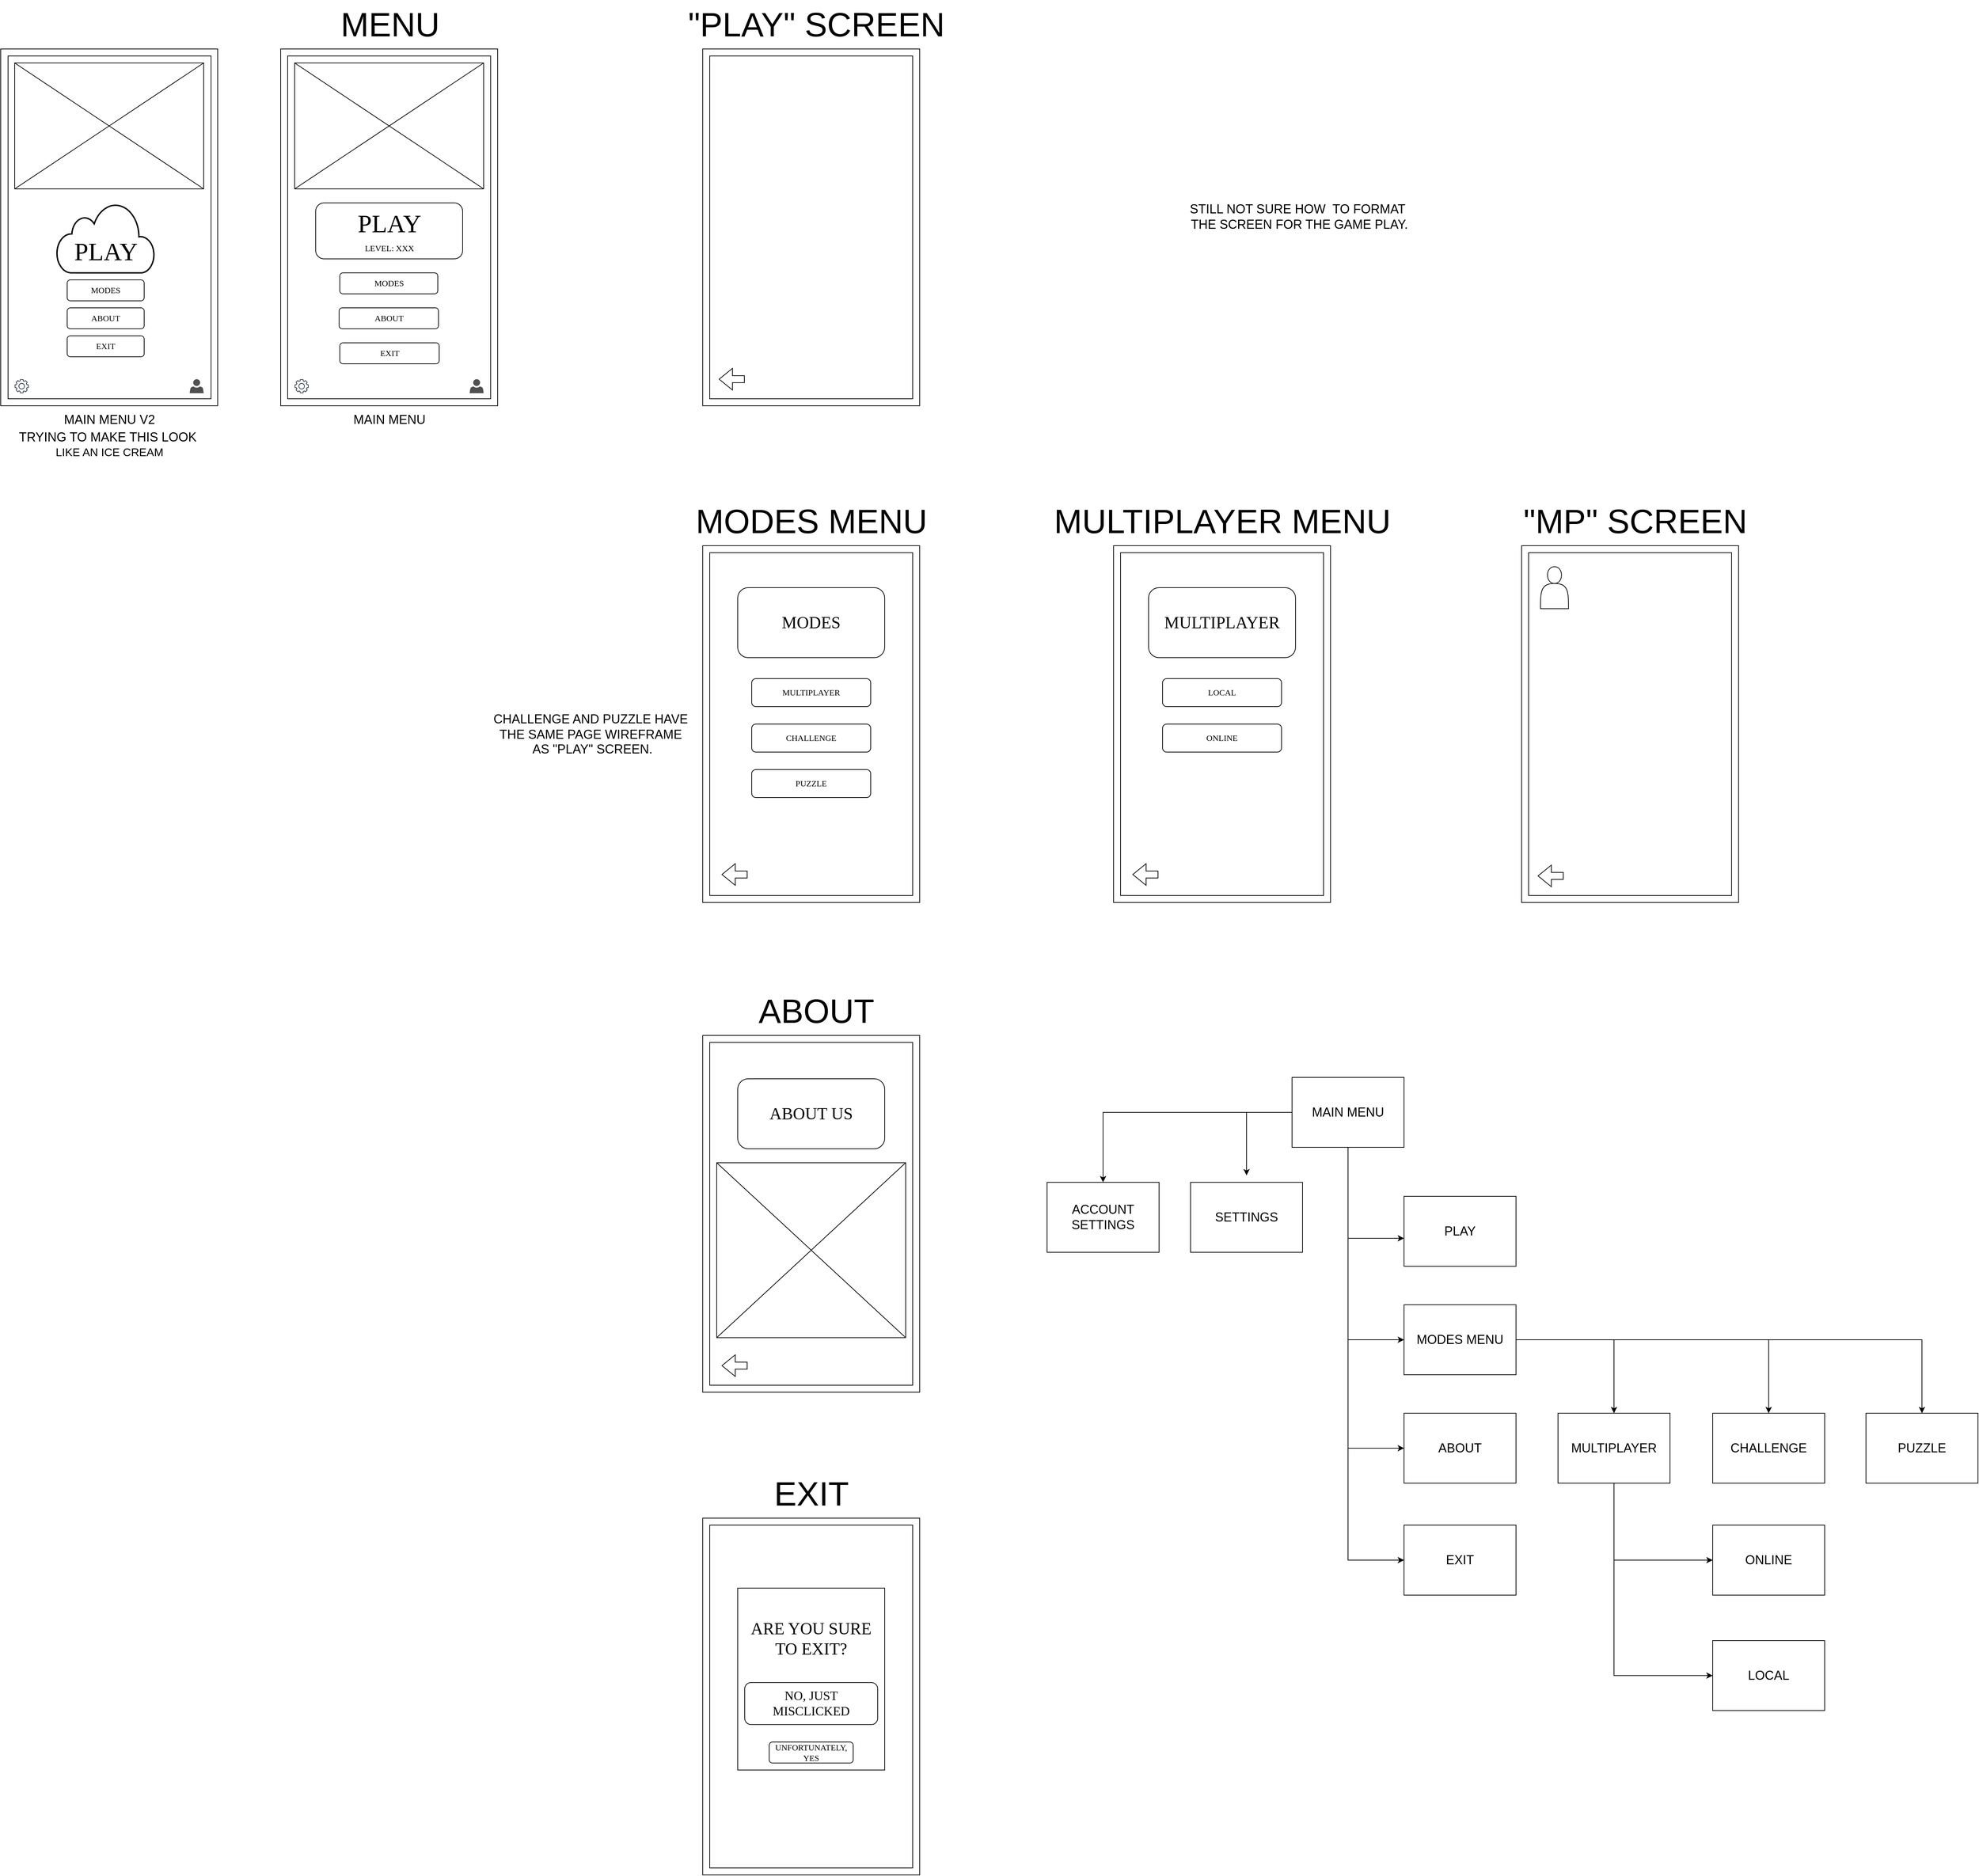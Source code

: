 <mxfile version="24.7.6">
  <diagram name="Page-1" id="f1b7ffb7-ca1e-a977-7cf5-a751b3c06c05">
    <mxGraphModel dx="6052" dy="4144" grid="1" gridSize="10" guides="1" tooltips="1" connect="1" arrows="1" fold="1" page="1" pageScale="1" pageWidth="826" pageHeight="1169" background="none" math="0" shadow="0">
      <root>
        <mxCell id="0" />
        <mxCell id="1" parent="0" />
        <mxCell id="FpdwGnJEtoLcLrsZp1eF-64" value="" style="rounded=0;whiteSpace=wrap;html=1;movable=1;resizable=1;rotatable=1;deletable=1;editable=1;locked=0;connectable=1;" parent="1" vertex="1">
          <mxGeometry x="-450" width="310" height="510" as="geometry" />
        </mxCell>
        <mxCell id="FpdwGnJEtoLcLrsZp1eF-75" value="" style="rounded=0;whiteSpace=wrap;html=1;movable=1;resizable=1;rotatable=1;deletable=1;editable=1;locked=0;connectable=1;" parent="1" vertex="1">
          <mxGeometry x="-440" y="10" width="290" height="490" as="geometry" />
        </mxCell>
        <mxCell id="FpdwGnJEtoLcLrsZp1eF-65" value="&lt;font face=&quot;Comic Sans MS&quot;&gt;MODES&lt;/font&gt;" style="rounded=1;whiteSpace=wrap;html=1;movable=1;resizable=1;rotatable=1;deletable=1;editable=1;locked=0;connectable=1;" parent="1" vertex="1">
          <mxGeometry x="-365.5" y="320" width="140" height="30" as="geometry" />
        </mxCell>
        <mxCell id="FpdwGnJEtoLcLrsZp1eF-71" value="&lt;font face=&quot;Comic Sans MS&quot;&gt;ABOUT&lt;/font&gt;" style="rounded=1;whiteSpace=wrap;html=1;movable=1;resizable=1;rotatable=1;deletable=1;editable=1;locked=0;connectable=1;" parent="1" vertex="1">
          <mxGeometry x="-366.5" y="370" width="142" height="30" as="geometry" />
        </mxCell>
        <mxCell id="FpdwGnJEtoLcLrsZp1eF-74" value="&lt;font face=&quot;Comic Sans MS&quot;&gt;EXIT&lt;/font&gt;" style="rounded=1;whiteSpace=wrap;html=1;movable=1;resizable=1;rotatable=1;deletable=1;editable=1;locked=0;connectable=1;" parent="1" vertex="1">
          <mxGeometry x="-365.5" y="420" width="142" height="30" as="geometry" />
        </mxCell>
        <mxCell id="FpdwGnJEtoLcLrsZp1eF-77" value="" style="rounded=0;whiteSpace=wrap;html=1;movable=1;resizable=1;rotatable=1;deletable=1;editable=1;locked=0;connectable=1;" parent="1" vertex="1">
          <mxGeometry x="-430" y="20" width="270" height="180" as="geometry" />
        </mxCell>
        <mxCell id="FpdwGnJEtoLcLrsZp1eF-78" value="" style="endArrow=none;html=1;rounded=0;exitX=0;exitY=1;exitDx=0;exitDy=0;movable=1;resizable=1;rotatable=1;deletable=1;editable=1;locked=0;connectable=1;" parent="1" source="FpdwGnJEtoLcLrsZp1eF-77" edge="1">
          <mxGeometry width="50" height="50" relative="1" as="geometry">
            <mxPoint x="-300" y="220" as="sourcePoint" />
            <mxPoint x="-160" y="20" as="targetPoint" />
          </mxGeometry>
        </mxCell>
        <mxCell id="FpdwGnJEtoLcLrsZp1eF-80" value="" style="endArrow=none;html=1;rounded=0;entryX=0;entryY=0;entryDx=0;entryDy=0;exitX=1;exitY=1;exitDx=0;exitDy=0;movable=1;resizable=1;rotatable=1;deletable=1;editable=1;locked=0;connectable=1;" parent="1" source="FpdwGnJEtoLcLrsZp1eF-77" target="FpdwGnJEtoLcLrsZp1eF-77" edge="1">
          <mxGeometry width="50" height="50" relative="1" as="geometry">
            <mxPoint x="-300" y="220" as="sourcePoint" />
            <mxPoint x="-250" y="170" as="targetPoint" />
          </mxGeometry>
        </mxCell>
        <mxCell id="FpdwGnJEtoLcLrsZp1eF-81" value="" style="sketch=0;outlineConnect=0;fontColor=#232F3E;gradientColor=none;fillColor=#232F3D;strokeColor=none;dashed=0;verticalLabelPosition=bottom;verticalAlign=top;align=center;html=1;fontSize=12;fontStyle=0;aspect=fixed;pointerEvents=1;shape=mxgraph.aws4.gear;movable=1;resizable=1;rotatable=1;deletable=1;editable=1;locked=0;connectable=1;" parent="1" vertex="1">
          <mxGeometry x="-430" y="472" width="20" height="20" as="geometry" />
        </mxCell>
        <mxCell id="FpdwGnJEtoLcLrsZp1eF-85" value="" style="shape=image;html=1;verticalAlign=top;verticalLabelPosition=bottom;labelBackgroundColor=#ffffff;imageAspect=0;aspect=fixed;image=https://cdn0.iconfinder.com/data/icons/phosphor-duotone-vol-3/256/speaker-low-duotone-128.png;movable=1;resizable=1;rotatable=1;deletable=1;editable=1;locked=0;connectable=1;" parent="1" vertex="1">
          <mxGeometry x="-404" y="470" width="24" height="24" as="geometry" />
        </mxCell>
        <mxCell id="FpdwGnJEtoLcLrsZp1eF-86" value="" style="sketch=0;pointerEvents=1;shadow=0;dashed=0;html=1;strokeColor=none;labelPosition=center;verticalLabelPosition=bottom;verticalAlign=top;align=center;fillColor=#505050;shape=mxgraph.mscae.intune.account_portal;movable=1;resizable=1;rotatable=1;deletable=1;editable=1;locked=0;connectable=1;" parent="1" vertex="1">
          <mxGeometry x="-180" y="472" width="20" height="20" as="geometry" />
        </mxCell>
        <mxCell id="FpdwGnJEtoLcLrsZp1eF-159" value="" style="rounded=0;whiteSpace=wrap;html=1;movable=1;resizable=1;rotatable=1;deletable=1;editable=1;locked=0;connectable=1;" parent="1" vertex="1">
          <mxGeometry x="153" width="310" height="510" as="geometry" />
        </mxCell>
        <mxCell id="FpdwGnJEtoLcLrsZp1eF-160" value="" style="rounded=0;whiteSpace=wrap;html=1;movable=1;resizable=1;rotatable=1;deletable=1;editable=1;locked=0;connectable=1;" parent="1" vertex="1">
          <mxGeometry x="163" y="10" width="290" height="490" as="geometry" />
        </mxCell>
        <mxCell id="FpdwGnJEtoLcLrsZp1eF-161" value="" style="rounded=0;whiteSpace=wrap;html=1;movable=1;resizable=1;rotatable=1;deletable=1;editable=1;locked=0;connectable=1;" parent="1" vertex="1">
          <mxGeometry x="153" y="710" width="310" height="510" as="geometry" />
        </mxCell>
        <mxCell id="FpdwGnJEtoLcLrsZp1eF-162" value="" style="rounded=0;whiteSpace=wrap;html=1;movable=1;resizable=1;rotatable=1;deletable=1;editable=1;locked=0;connectable=1;" parent="1" vertex="1">
          <mxGeometry x="163" y="720" width="290" height="490" as="geometry" />
        </mxCell>
        <mxCell id="FpdwGnJEtoLcLrsZp1eF-163" value="" style="rounded=0;whiteSpace=wrap;html=1;movable=1;resizable=1;rotatable=1;deletable=1;editable=1;locked=0;connectable=1;" parent="1" vertex="1">
          <mxGeometry x="740" y="710" width="310" height="510" as="geometry" />
        </mxCell>
        <mxCell id="FpdwGnJEtoLcLrsZp1eF-164" value="" style="rounded=0;whiteSpace=wrap;html=1;movable=1;resizable=1;rotatable=1;deletable=1;editable=1;locked=0;connectable=1;" parent="1" vertex="1">
          <mxGeometry x="750" y="720" width="290" height="490" as="geometry" />
        </mxCell>
        <mxCell id="FpdwGnJEtoLcLrsZp1eF-165" value="" style="rounded=0;whiteSpace=wrap;html=1;movable=1;resizable=1;rotatable=1;deletable=1;editable=1;locked=0;connectable=1;" parent="1" vertex="1">
          <mxGeometry x="153" y="1410" width="310" height="510" as="geometry" />
        </mxCell>
        <mxCell id="FpdwGnJEtoLcLrsZp1eF-166" value="" style="rounded=0;whiteSpace=wrap;html=1;movable=1;resizable=1;rotatable=1;deletable=1;editable=1;locked=0;connectable=1;" parent="1" vertex="1">
          <mxGeometry x="163" y="1420" width="290" height="490" as="geometry" />
        </mxCell>
        <mxCell id="FpdwGnJEtoLcLrsZp1eF-169" value="" style="rounded=0;whiteSpace=wrap;html=1;movable=1;resizable=1;rotatable=1;deletable=1;editable=1;locked=0;connectable=1;" parent="1" vertex="1">
          <mxGeometry x="153" y="2100" width="310" height="510" as="geometry" />
        </mxCell>
        <mxCell id="FpdwGnJEtoLcLrsZp1eF-170" value="" style="rounded=0;whiteSpace=wrap;html=1;movable=1;resizable=1;rotatable=1;deletable=1;editable=1;locked=0;connectable=1;" parent="1" vertex="1">
          <mxGeometry x="163" y="2110" width="290" height="490" as="geometry" />
        </mxCell>
        <mxCell id="FpdwGnJEtoLcLrsZp1eF-176" value="&lt;font style=&quot;font-size: 24px;&quot; face=&quot;Comic Sans MS&quot;&gt;MODES&lt;/font&gt;" style="rounded=1;whiteSpace=wrap;html=1;movable=1;resizable=1;rotatable=1;deletable=1;editable=1;locked=0;connectable=1;" parent="1" vertex="1">
          <mxGeometry x="203" y="770" width="210" height="100" as="geometry" />
        </mxCell>
        <mxCell id="FpdwGnJEtoLcLrsZp1eF-179" value="&lt;font face=&quot;Comic Sans MS&quot;&gt;MULTIPLAYER&lt;/font&gt;" style="rounded=1;whiteSpace=wrap;html=1;movable=1;resizable=1;rotatable=1;deletable=1;editable=1;locked=0;connectable=1;" parent="1" vertex="1">
          <mxGeometry x="223" y="900" width="170" height="40" as="geometry" />
        </mxCell>
        <mxCell id="FpdwGnJEtoLcLrsZp1eF-180" value="&lt;font face=&quot;Comic Sans MS&quot;&gt;CHALLENGE&lt;/font&gt;" style="rounded=1;whiteSpace=wrap;html=1;movable=1;resizable=1;rotatable=1;deletable=1;editable=1;locked=0;connectable=1;" parent="1" vertex="1">
          <mxGeometry x="223" y="965" width="170" height="40" as="geometry" />
        </mxCell>
        <mxCell id="FpdwGnJEtoLcLrsZp1eF-181" value="&lt;font face=&quot;Comic Sans MS&quot;&gt;PUZZLE&lt;/font&gt;" style="rounded=1;whiteSpace=wrap;html=1;movable=1;resizable=1;rotatable=1;deletable=1;editable=1;locked=0;connectable=1;" parent="1" vertex="1">
          <mxGeometry x="223" y="1030" width="170" height="40" as="geometry" />
        </mxCell>
        <mxCell id="FpdwGnJEtoLcLrsZp1eF-183" value="" style="shape=flexArrow;endArrow=classic;html=1;rounded=0;movable=1;resizable=1;rotatable=1;deletable=1;editable=1;locked=0;connectable=1;" parent="1" edge="1">
          <mxGeometry width="50" height="50" relative="1" as="geometry">
            <mxPoint x="213" y="472" as="sourcePoint" />
            <mxPoint x="176" y="472" as="targetPoint" />
          </mxGeometry>
        </mxCell>
        <mxCell id="FpdwGnJEtoLcLrsZp1eF-188" value="" style="shape=flexArrow;endArrow=classic;html=1;rounded=0;movable=1;resizable=1;rotatable=1;deletable=1;editable=1;locked=0;connectable=1;" parent="1" edge="1">
          <mxGeometry width="50" height="50" relative="1" as="geometry">
            <mxPoint x="804" y="1180" as="sourcePoint" />
            <mxPoint x="767" y="1180" as="targetPoint" />
          </mxGeometry>
        </mxCell>
        <mxCell id="FpdwGnJEtoLcLrsZp1eF-189" value="" style="shape=flexArrow;endArrow=classic;html=1;rounded=0;movable=1;resizable=1;rotatable=1;deletable=1;editable=1;locked=0;connectable=1;" parent="1" edge="1">
          <mxGeometry width="50" height="50" relative="1" as="geometry">
            <mxPoint x="217" y="1180" as="sourcePoint" />
            <mxPoint x="180" y="1180" as="targetPoint" />
          </mxGeometry>
        </mxCell>
        <mxCell id="FpdwGnJEtoLcLrsZp1eF-191" value="" style="shape=flexArrow;endArrow=classic;html=1;rounded=0;movable=1;resizable=1;rotatable=1;deletable=1;editable=1;locked=0;connectable=1;" parent="1" edge="1">
          <mxGeometry width="50" height="50" relative="1" as="geometry">
            <mxPoint x="217" y="1882" as="sourcePoint" />
            <mxPoint x="180" y="1882" as="targetPoint" />
          </mxGeometry>
        </mxCell>
        <mxCell id="FpdwGnJEtoLcLrsZp1eF-194" value="&lt;font style=&quot;font-size: 24px;&quot; face=&quot;Comic Sans MS&quot;&gt;MULTIPLAYER&lt;/font&gt;" style="rounded=1;whiteSpace=wrap;html=1;movable=1;resizable=1;rotatable=1;deletable=1;editable=1;locked=0;connectable=1;" parent="1" vertex="1">
          <mxGeometry x="790" y="770" width="210" height="100" as="geometry" />
        </mxCell>
        <mxCell id="FpdwGnJEtoLcLrsZp1eF-195" value="&lt;font face=&quot;Comic Sans MS&quot;&gt;LOCAL&lt;/font&gt;" style="rounded=1;whiteSpace=wrap;html=1;movable=1;resizable=1;rotatable=1;deletable=1;editable=1;locked=0;connectable=1;" parent="1" vertex="1">
          <mxGeometry x="810" y="900" width="170" height="40" as="geometry" />
        </mxCell>
        <mxCell id="FpdwGnJEtoLcLrsZp1eF-196" value="&lt;font face=&quot;Comic Sans MS&quot;&gt;ONLINE&lt;/font&gt;" style="rounded=1;whiteSpace=wrap;html=1;movable=1;resizable=1;rotatable=1;deletable=1;editable=1;locked=0;connectable=1;" parent="1" vertex="1">
          <mxGeometry x="810" y="965" width="170" height="40" as="geometry" />
        </mxCell>
        <mxCell id="FpdwGnJEtoLcLrsZp1eF-197" value="&lt;font style=&quot;font-size: 24px;&quot; face=&quot;Comic Sans MS&quot;&gt;ABOUT US&lt;/font&gt;" style="rounded=1;whiteSpace=wrap;html=1;movable=1;resizable=1;rotatable=1;deletable=1;editable=1;locked=0;connectable=1;" parent="1" vertex="1">
          <mxGeometry x="203" y="1472" width="210" height="100" as="geometry" />
        </mxCell>
        <mxCell id="FpdwGnJEtoLcLrsZp1eF-198" value="" style="rounded=0;whiteSpace=wrap;html=1;movable=1;resizable=1;rotatable=1;deletable=1;editable=1;locked=0;connectable=1;" parent="1" vertex="1">
          <mxGeometry x="173" y="1592" width="270" height="250" as="geometry" />
        </mxCell>
        <mxCell id="FpdwGnJEtoLcLrsZp1eF-199" value="" style="endArrow=none;html=1;rounded=0;exitX=0;exitY=1;exitDx=0;exitDy=0;movable=1;resizable=1;rotatable=1;deletable=1;editable=1;locked=0;connectable=1;" parent="1" source="FpdwGnJEtoLcLrsZp1eF-198" edge="1">
          <mxGeometry width="50" height="50" relative="1" as="geometry">
            <mxPoint x="303" y="1792" as="sourcePoint" />
            <mxPoint x="443" y="1592" as="targetPoint" />
          </mxGeometry>
        </mxCell>
        <mxCell id="FpdwGnJEtoLcLrsZp1eF-200" value="" style="endArrow=none;html=1;rounded=0;entryX=0;entryY=0;entryDx=0;entryDy=0;exitX=1;exitY=1;exitDx=0;exitDy=0;movable=1;resizable=1;rotatable=1;deletable=1;editable=1;locked=0;connectable=1;" parent="1" source="FpdwGnJEtoLcLrsZp1eF-198" target="FpdwGnJEtoLcLrsZp1eF-198" edge="1">
          <mxGeometry width="50" height="50" relative="1" as="geometry">
            <mxPoint x="303" y="1792" as="sourcePoint" />
            <mxPoint x="353" y="1742" as="targetPoint" />
          </mxGeometry>
        </mxCell>
        <mxCell id="0HAq0-r8FdL_kBgjU-N3-1" value="&lt;font style=&quot;font-size: 18px;&quot;&gt;MAIN MENU&lt;/font&gt;" style="text;html=1;align=center;verticalAlign=middle;resizable=1;points=[];autosize=1;strokeColor=none;fillColor=none;movable=1;rotatable=1;deletable=1;editable=1;locked=0;connectable=1;" vertex="1" parent="1">
          <mxGeometry x="-360.5" y="510" width="130" height="40" as="geometry" />
        </mxCell>
        <mxCell id="0HAq0-r8FdL_kBgjU-N3-9" value="" style="rounded=0;whiteSpace=wrap;html=1;movable=1;resizable=1;rotatable=1;deletable=1;editable=1;locked=0;connectable=1;" vertex="1" parent="1">
          <mxGeometry x="-850" width="310" height="510" as="geometry" />
        </mxCell>
        <mxCell id="0HAq0-r8FdL_kBgjU-N3-10" value="" style="rounded=0;whiteSpace=wrap;html=1;movable=1;resizable=1;rotatable=1;deletable=1;editable=1;locked=0;connectable=1;" vertex="1" parent="1">
          <mxGeometry x="-839.5" y="10" width="290" height="490" as="geometry" />
        </mxCell>
        <mxCell id="0HAq0-r8FdL_kBgjU-N3-14" value="" style="rounded=0;whiteSpace=wrap;html=1;movable=1;resizable=1;rotatable=1;deletable=1;editable=1;locked=0;connectable=1;" vertex="1" parent="1">
          <mxGeometry x="-830" y="20" width="270" height="180" as="geometry" />
        </mxCell>
        <mxCell id="0HAq0-r8FdL_kBgjU-N3-15" value="" style="endArrow=none;html=1;rounded=0;exitX=0;exitY=1;exitDx=0;exitDy=0;movable=1;resizable=1;rotatable=1;deletable=1;editable=1;locked=0;connectable=1;" edge="1" parent="1" source="0HAq0-r8FdL_kBgjU-N3-14">
          <mxGeometry width="50" height="50" relative="1" as="geometry">
            <mxPoint x="-700" y="220" as="sourcePoint" />
            <mxPoint x="-560" y="20" as="targetPoint" />
          </mxGeometry>
        </mxCell>
        <mxCell id="0HAq0-r8FdL_kBgjU-N3-16" value="" style="endArrow=none;html=1;rounded=0;entryX=0;entryY=0;entryDx=0;entryDy=0;exitX=1;exitY=1;exitDx=0;exitDy=0;movable=1;resizable=1;rotatable=1;deletable=1;editable=1;locked=0;connectable=1;" edge="1" parent="1" source="0HAq0-r8FdL_kBgjU-N3-14" target="0HAq0-r8FdL_kBgjU-N3-14">
          <mxGeometry width="50" height="50" relative="1" as="geometry">
            <mxPoint x="-700" y="220" as="sourcePoint" />
            <mxPoint x="-650" y="170" as="targetPoint" />
          </mxGeometry>
        </mxCell>
        <mxCell id="0HAq0-r8FdL_kBgjU-N3-17" value="" style="sketch=0;outlineConnect=0;fontColor=#232F3E;gradientColor=none;fillColor=#232F3D;strokeColor=none;dashed=0;verticalLabelPosition=bottom;verticalAlign=top;align=center;html=1;fontSize=12;fontStyle=0;aspect=fixed;pointerEvents=1;shape=mxgraph.aws4.gear;movable=1;resizable=1;rotatable=1;deletable=1;editable=1;locked=0;connectable=1;" vertex="1" parent="1">
          <mxGeometry x="-830" y="472" width="20" height="20" as="geometry" />
        </mxCell>
        <mxCell id="0HAq0-r8FdL_kBgjU-N3-18" value="" style="shape=image;html=1;verticalAlign=top;verticalLabelPosition=bottom;labelBackgroundColor=#ffffff;imageAspect=0;aspect=fixed;image=https://cdn0.iconfinder.com/data/icons/phosphor-duotone-vol-3/256/speaker-low-duotone-128.png;movable=1;resizable=1;rotatable=1;deletable=1;editable=1;locked=0;connectable=1;" vertex="1" parent="1">
          <mxGeometry x="-804" y="470" width="24" height="24" as="geometry" />
        </mxCell>
        <mxCell id="0HAq0-r8FdL_kBgjU-N3-19" value="" style="sketch=0;pointerEvents=1;shadow=0;dashed=0;html=1;strokeColor=none;labelPosition=center;verticalLabelPosition=bottom;verticalAlign=top;align=center;fillColor=#505050;shape=mxgraph.mscae.intune.account_portal;movable=1;resizable=1;rotatable=1;deletable=1;editable=1;locked=0;connectable=1;" vertex="1" parent="1">
          <mxGeometry x="-580" y="472" width="20" height="20" as="geometry" />
        </mxCell>
        <mxCell id="0HAq0-r8FdL_kBgjU-N3-21" value="&lt;font style=&quot;font-size: 18px;&quot;&gt;MAIN MENU V2&lt;/font&gt;" style="text;html=1;align=center;verticalAlign=middle;resizable=1;points=[];autosize=1;strokeColor=none;fillColor=none;movable=1;rotatable=1;deletable=1;editable=1;locked=0;connectable=1;" vertex="1" parent="1">
          <mxGeometry x="-770.5" y="510" width="150" height="40" as="geometry" />
        </mxCell>
        <mxCell id="0HAq0-r8FdL_kBgjU-N3-24" value="&lt;div&gt;&lt;font style=&quot;font-size: 18px;&quot;&gt;TRYING TO MAKE THIS LOOK&amp;nbsp;&lt;/font&gt;&lt;/div&gt;&lt;div&gt;&lt;font size=&quot;3&quot;&gt;LIKE AN ICE CREAM&lt;/font&gt;&lt;/div&gt;" style="text;html=1;align=center;verticalAlign=middle;resizable=1;points=[];autosize=1;strokeColor=none;fillColor=none;movable=1;rotatable=1;deletable=1;editable=1;locked=0;connectable=1;" vertex="1" parent="1">
          <mxGeometry x="-835.5" y="540" width="280" height="50" as="geometry" />
        </mxCell>
        <mxCell id="0HAq0-r8FdL_kBgjU-N3-26" value="" style="group;movable=1;resizable=1;rotatable=1;deletable=1;editable=1;locked=0;connectable=1;" vertex="1" connectable="0" parent="1">
          <mxGeometry x="-770" y="220" width="140" height="220" as="geometry" />
        </mxCell>
        <mxCell id="0HAq0-r8FdL_kBgjU-N3-11" value="&lt;font face=&quot;Comic Sans MS&quot;&gt;MODES&lt;/font&gt;" style="rounded=1;whiteSpace=wrap;html=1;movable=1;resizable=1;rotatable=1;deletable=1;editable=1;locked=0;connectable=1;" vertex="1" parent="0HAq0-r8FdL_kBgjU-N3-26">
          <mxGeometry x="15" y="110" width="110" height="30" as="geometry" />
        </mxCell>
        <mxCell id="0HAq0-r8FdL_kBgjU-N3-12" value="&lt;font face=&quot;Comic Sans MS&quot;&gt;ABOUT&lt;/font&gt;" style="rounded=1;whiteSpace=wrap;html=1;movable=1;resizable=1;rotatable=1;deletable=1;editable=1;locked=0;connectable=1;" vertex="1" parent="0HAq0-r8FdL_kBgjU-N3-26">
          <mxGeometry x="15" y="150" width="110" height="30" as="geometry" />
        </mxCell>
        <mxCell id="0HAq0-r8FdL_kBgjU-N3-25" value="&lt;font face=&quot;Comic Sans MS&quot;&gt;EXIT&lt;/font&gt;" style="rounded=1;whiteSpace=wrap;html=1;movable=1;resizable=1;rotatable=1;deletable=1;editable=1;locked=0;connectable=1;" vertex="1" parent="0HAq0-r8FdL_kBgjU-N3-26">
          <mxGeometry x="15" y="190" width="110" height="30" as="geometry" />
        </mxCell>
        <mxCell id="0HAq0-r8FdL_kBgjU-N3-8" value="" style="html=1;verticalLabelPosition=bottom;align=center;labelBackgroundColor=#ffffff;verticalAlign=top;strokeWidth=2;strokeColor=#000000;shadow=0;dashed=0;shape=mxgraph.ios7.icons.cloud;fillColor=#FFFFFF;movable=1;resizable=1;rotatable=1;deletable=1;editable=1;locked=0;connectable=1;" vertex="1" parent="0HAq0-r8FdL_kBgjU-N3-26">
          <mxGeometry width="140" height="100" as="geometry" />
        </mxCell>
        <mxCell id="0HAq0-r8FdL_kBgjU-N3-22" value="&lt;span style=&quot;font-family: &amp;quot;Comic Sans MS&amp;quot;; font-size: 36px; text-wrap: wrap;&quot;&gt;PLAY&lt;/span&gt;" style="text;html=1;align=center;verticalAlign=middle;resizable=1;points=[];autosize=1;strokeColor=none;fillColor=none;movable=1;rotatable=1;deletable=1;editable=1;locked=0;connectable=1;" vertex="1" parent="0HAq0-r8FdL_kBgjU-N3-26">
          <mxGeometry x="15" y="40" width="110" height="60" as="geometry" />
        </mxCell>
        <mxCell id="0HAq0-r8FdL_kBgjU-N3-27" value="&lt;font style=&quot;font-size: 48px;&quot;&gt;MENU&lt;/font&gt;" style="text;html=1;align=center;verticalAlign=middle;resizable=0;points=[];autosize=1;strokeColor=none;fillColor=none;" vertex="1" parent="1">
          <mxGeometry x="-374.5" y="-70" width="160" height="70" as="geometry" />
        </mxCell>
        <mxCell id="0HAq0-r8FdL_kBgjU-N3-28" value="&lt;span style=&quot;font-size: 48px;&quot;&gt;&quot;PLAY&quot; SCREEN&lt;/span&gt;" style="text;html=1;align=center;verticalAlign=middle;resizable=0;points=[];autosize=1;strokeColor=none;fillColor=none;" vertex="1" parent="1">
          <mxGeometry x="120" y="-70" width="390" height="70" as="geometry" />
        </mxCell>
        <mxCell id="0HAq0-r8FdL_kBgjU-N3-29" value="&lt;span style=&quot;font-size: 48px;&quot;&gt;MODES MENU&lt;/span&gt;" style="text;html=1;align=center;verticalAlign=middle;resizable=0;points=[];autosize=1;strokeColor=none;fillColor=none;" vertex="1" parent="1">
          <mxGeometry x="133" y="640" width="350" height="70" as="geometry" />
        </mxCell>
        <mxCell id="0HAq0-r8FdL_kBgjU-N3-31" value="&lt;span style=&quot;font-size: 48px;&quot;&gt;ABOUT&lt;/span&gt;" style="text;html=1;align=center;verticalAlign=middle;resizable=1;points=[];autosize=1;strokeColor=none;fillColor=none;movable=1;rotatable=1;deletable=1;editable=1;locked=0;connectable=1;" vertex="1" parent="1">
          <mxGeometry x="220" y="1340" width="190" height="70" as="geometry" />
        </mxCell>
        <mxCell id="0HAq0-r8FdL_kBgjU-N3-32" value="&lt;span style=&quot;font-size: 48px;&quot;&gt;EXIT&lt;/span&gt;" style="text;html=1;align=center;verticalAlign=middle;resizable=1;points=[];autosize=1;strokeColor=none;fillColor=none;movable=1;rotatable=1;deletable=1;editable=1;locked=0;connectable=1;" vertex="1" parent="1">
          <mxGeometry x="243" y="2030" width="130" height="70" as="geometry" />
        </mxCell>
        <mxCell id="0HAq0-r8FdL_kBgjU-N3-36" value="" style="group;movable=1;resizable=1;rotatable=1;deletable=1;editable=1;locked=0;connectable=1;" vertex="1" connectable="0" parent="1">
          <mxGeometry x="203" y="2200" width="210" height="260" as="geometry" />
        </mxCell>
        <mxCell id="0HAq0-r8FdL_kBgjU-N3-33" value="&lt;font style=&quot;font-size: 24px;&quot; face=&quot;Comic Sans MS&quot;&gt;ARE YOU SURE TO EXIT?&lt;/font&gt;&lt;div&gt;&lt;font style=&quot;font-size: 24px;&quot; face=&quot;Comic Sans MS&quot;&gt;&lt;br&gt;&lt;/font&gt;&lt;/div&gt;&lt;div&gt;&lt;font style=&quot;font-size: 24px;&quot; face=&quot;Comic Sans MS&quot;&gt;&lt;br&gt;&lt;/font&gt;&lt;/div&gt;&lt;div&gt;&lt;font style=&quot;font-size: 24px;&quot; face=&quot;Comic Sans MS&quot;&gt;&lt;br&gt;&lt;/font&gt;&lt;/div&gt;&lt;div&gt;&lt;font style=&quot;font-size: 24px;&quot; face=&quot;Comic Sans MS&quot;&gt;&lt;br&gt;&lt;/font&gt;&lt;/div&gt;" style="rounded=0;whiteSpace=wrap;html=1;movable=1;resizable=1;rotatable=1;deletable=1;editable=1;locked=0;connectable=1;" vertex="1" parent="0HAq0-r8FdL_kBgjU-N3-36">
          <mxGeometry width="210" height="260" as="geometry" />
        </mxCell>
        <mxCell id="0HAq0-r8FdL_kBgjU-N3-34" value="&lt;font face=&quot;Comic Sans MS&quot;&gt;UNFORTUNATELY, YES&lt;/font&gt;" style="rounded=1;whiteSpace=wrap;html=1;movable=1;resizable=1;rotatable=1;deletable=1;editable=1;locked=0;connectable=1;" vertex="1" parent="0HAq0-r8FdL_kBgjU-N3-36">
          <mxGeometry x="45" y="220" width="120" height="30" as="geometry" />
        </mxCell>
        <mxCell id="0HAq0-r8FdL_kBgjU-N3-35" value="&lt;font style=&quot;font-size: 18px;&quot; face=&quot;Comic Sans MS&quot;&gt;NO, JUST MISCLICKED&lt;/font&gt;" style="rounded=1;whiteSpace=wrap;html=1;movable=1;resizable=1;rotatable=1;deletable=1;editable=1;locked=0;connectable=1;" vertex="1" parent="0HAq0-r8FdL_kBgjU-N3-36">
          <mxGeometry x="10" y="135" width="190" height="60" as="geometry" />
        </mxCell>
        <mxCell id="0HAq0-r8FdL_kBgjU-N3-37" value="" style="rounded=0;whiteSpace=wrap;html=1;movable=1;resizable=1;rotatable=1;deletable=1;editable=1;locked=0;connectable=1;" vertex="1" parent="1">
          <mxGeometry x="1323" y="710" width="310" height="510" as="geometry" />
        </mxCell>
        <mxCell id="0HAq0-r8FdL_kBgjU-N3-38" value="" style="rounded=0;whiteSpace=wrap;html=1;movable=1;resizable=1;rotatable=1;deletable=1;editable=1;locked=0;connectable=1;" vertex="1" parent="1">
          <mxGeometry x="1333" y="720" width="290" height="490" as="geometry" />
        </mxCell>
        <mxCell id="0HAq0-r8FdL_kBgjU-N3-39" value="" style="shape=flexArrow;endArrow=classic;html=1;rounded=0;movable=1;resizable=1;rotatable=1;deletable=1;editable=1;locked=0;connectable=1;" edge="1" parent="1">
          <mxGeometry width="50" height="50" relative="1" as="geometry">
            <mxPoint x="1383" y="1182" as="sourcePoint" />
            <mxPoint x="1346" y="1182" as="targetPoint" />
          </mxGeometry>
        </mxCell>
        <mxCell id="0HAq0-r8FdL_kBgjU-N3-40" value="&lt;span style=&quot;font-size: 48px;&quot;&gt;&quot;MP&quot; SCREEN&lt;/span&gt;" style="text;html=1;align=center;verticalAlign=middle;resizable=0;points=[];autosize=1;strokeColor=none;fillColor=none;" vertex="1" parent="1">
          <mxGeometry x="1315" y="640" width="340" height="70" as="geometry" />
        </mxCell>
        <mxCell id="0HAq0-r8FdL_kBgjU-N3-41" value="&lt;span style=&quot;font-size: 48px;&quot;&gt;MULTIPLAYER MENU&lt;/span&gt;" style="text;html=1;align=center;verticalAlign=middle;resizable=0;points=[];autosize=1;strokeColor=none;fillColor=none;" vertex="1" parent="1">
          <mxGeometry x="645" y="640" width="500" height="70" as="geometry" />
        </mxCell>
        <mxCell id="0HAq0-r8FdL_kBgjU-N3-46" value="&lt;div&gt;&lt;span style=&quot;font-size: 18px;&quot;&gt;CHALLENGE AND PUZZLE HAVE&amp;nbsp;&lt;/span&gt;&lt;/div&gt;&lt;div&gt;&lt;span style=&quot;font-size: 18px;&quot;&gt;THE SAME PAGE WIREFRAME&amp;nbsp;&lt;/span&gt;&lt;/div&gt;&lt;div&gt;&lt;span style=&quot;font-size: 18px;&quot;&gt;AS &quot;PLAY&quot; SCREEN.&lt;/span&gt;&lt;/div&gt;" style="text;html=1;align=center;verticalAlign=middle;resizable=1;points=[];autosize=1;strokeColor=none;fillColor=none;movable=1;rotatable=1;deletable=1;editable=1;locked=0;connectable=1;" vertex="1" parent="1">
          <mxGeometry x="-160" y="940" width="310" height="80" as="geometry" />
        </mxCell>
        <mxCell id="0HAq0-r8FdL_kBgjU-N3-47" value="&lt;div&gt;&lt;span style=&quot;font-size: 18px;&quot;&gt;STILL NOT SURE HOW&amp;nbsp; TO FORMAT&amp;nbsp;&lt;/span&gt;&lt;/div&gt;&lt;div&gt;&lt;span style=&quot;font-size: 18px;&quot;&gt;THE SCREEN FOR THE GAME PLAY.&lt;/span&gt;&lt;/div&gt;" style="text;html=1;align=center;verticalAlign=middle;resizable=1;points=[];autosize=1;strokeColor=none;fillColor=none;movable=1;rotatable=1;deletable=1;editable=1;locked=0;connectable=1;" vertex="1" parent="1">
          <mxGeometry x="835" y="210" width="340" height="60" as="geometry" />
        </mxCell>
        <mxCell id="0HAq0-r8FdL_kBgjU-N3-50" value="" style="edgeStyle=orthogonalEdgeStyle;rounded=0;orthogonalLoop=1;jettySize=auto;html=1;" edge="1" parent="1" source="0HAq0-r8FdL_kBgjU-N3-48" target="0HAq0-r8FdL_kBgjU-N3-49">
          <mxGeometry relative="1" as="geometry">
            <Array as="points">
              <mxPoint x="1075" y="1700" />
            </Array>
          </mxGeometry>
        </mxCell>
        <mxCell id="0HAq0-r8FdL_kBgjU-N3-52" value="" style="edgeStyle=orthogonalEdgeStyle;rounded=0;orthogonalLoop=1;jettySize=auto;html=1;" edge="1" parent="1" source="0HAq0-r8FdL_kBgjU-N3-48" target="0HAq0-r8FdL_kBgjU-N3-51">
          <mxGeometry relative="1" as="geometry">
            <Array as="points">
              <mxPoint x="1075" y="1845" />
            </Array>
          </mxGeometry>
        </mxCell>
        <mxCell id="0HAq0-r8FdL_kBgjU-N3-54" value="" style="edgeStyle=orthogonalEdgeStyle;rounded=0;orthogonalLoop=1;jettySize=auto;html=1;" edge="1" parent="1" source="0HAq0-r8FdL_kBgjU-N3-48" target="0HAq0-r8FdL_kBgjU-N3-53">
          <mxGeometry relative="1" as="geometry">
            <Array as="points">
              <mxPoint x="1075" y="2000" />
            </Array>
          </mxGeometry>
        </mxCell>
        <mxCell id="0HAq0-r8FdL_kBgjU-N3-56" value="" style="edgeStyle=orthogonalEdgeStyle;rounded=0;orthogonalLoop=1;jettySize=auto;html=1;" edge="1" parent="1" source="0HAq0-r8FdL_kBgjU-N3-48" target="0HAq0-r8FdL_kBgjU-N3-55">
          <mxGeometry relative="1" as="geometry">
            <Array as="points">
              <mxPoint x="1075" y="2160" />
            </Array>
          </mxGeometry>
        </mxCell>
        <mxCell id="0HAq0-r8FdL_kBgjU-N3-58" value="" style="edgeStyle=orthogonalEdgeStyle;rounded=0;orthogonalLoop=1;jettySize=auto;html=1;" edge="1" parent="1">
          <mxGeometry relative="1" as="geometry">
            <mxPoint x="995" y="1520" as="sourcePoint" />
            <mxPoint x="930" y="1610" as="targetPoint" />
            <Array as="points">
              <mxPoint x="930" y="1520" />
            </Array>
          </mxGeometry>
        </mxCell>
        <mxCell id="0HAq0-r8FdL_kBgjU-N3-60" value="" style="edgeStyle=orthogonalEdgeStyle;rounded=0;orthogonalLoop=1;jettySize=auto;html=1;" edge="1" parent="1" source="0HAq0-r8FdL_kBgjU-N3-48" target="0HAq0-r8FdL_kBgjU-N3-59">
          <mxGeometry relative="1" as="geometry" />
        </mxCell>
        <mxCell id="0HAq0-r8FdL_kBgjU-N3-48" value="&lt;font style=&quot;font-size: 18px;&quot;&gt;MAIN MENU&lt;/font&gt;" style="rounded=0;whiteSpace=wrap;html=1;" vertex="1" parent="1">
          <mxGeometry x="995" y="1470" width="160" height="100" as="geometry" />
        </mxCell>
        <mxCell id="0HAq0-r8FdL_kBgjU-N3-49" value="&lt;font style=&quot;font-size: 18px;&quot;&gt;PLAY&lt;/font&gt;" style="rounded=0;whiteSpace=wrap;html=1;" vertex="1" parent="1">
          <mxGeometry x="1155" y="1640" width="160" height="100" as="geometry" />
        </mxCell>
        <mxCell id="0HAq0-r8FdL_kBgjU-N3-62" value="" style="edgeStyle=orthogonalEdgeStyle;rounded=0;orthogonalLoop=1;jettySize=auto;html=1;" edge="1" parent="1" source="0HAq0-r8FdL_kBgjU-N3-51" target="0HAq0-r8FdL_kBgjU-N3-61">
          <mxGeometry relative="1" as="geometry" />
        </mxCell>
        <mxCell id="0HAq0-r8FdL_kBgjU-N3-64" value="" style="edgeStyle=orthogonalEdgeStyle;rounded=0;orthogonalLoop=1;jettySize=auto;html=1;" edge="1" parent="1" source="0HAq0-r8FdL_kBgjU-N3-51" target="0HAq0-r8FdL_kBgjU-N3-63">
          <mxGeometry relative="1" as="geometry" />
        </mxCell>
        <mxCell id="0HAq0-r8FdL_kBgjU-N3-66" value="" style="edgeStyle=orthogonalEdgeStyle;rounded=0;orthogonalLoop=1;jettySize=auto;html=1;" edge="1" parent="1" source="0HAq0-r8FdL_kBgjU-N3-51" target="0HAq0-r8FdL_kBgjU-N3-65">
          <mxGeometry relative="1" as="geometry" />
        </mxCell>
        <mxCell id="0HAq0-r8FdL_kBgjU-N3-51" value="&lt;span style=&quot;font-size: 18px;&quot;&gt;MODES MENU&lt;/span&gt;" style="rounded=0;whiteSpace=wrap;html=1;" vertex="1" parent="1">
          <mxGeometry x="1155" y="1795" width="160" height="100" as="geometry" />
        </mxCell>
        <mxCell id="0HAq0-r8FdL_kBgjU-N3-53" value="&lt;font style=&quot;font-size: 18px;&quot;&gt;ABOUT&lt;/font&gt;" style="rounded=0;whiteSpace=wrap;html=1;" vertex="1" parent="1">
          <mxGeometry x="1155" y="1950" width="160" height="100" as="geometry" />
        </mxCell>
        <mxCell id="0HAq0-r8FdL_kBgjU-N3-55" value="&lt;font style=&quot;font-size: 18px;&quot;&gt;EXIT&lt;/font&gt;" style="rounded=0;whiteSpace=wrap;html=1;" vertex="1" parent="1">
          <mxGeometry x="1155" y="2110" width="160" height="100" as="geometry" />
        </mxCell>
        <mxCell id="0HAq0-r8FdL_kBgjU-N3-57" value="&lt;font style=&quot;font-size: 18px;&quot;&gt;SETTINGS&lt;/font&gt;" style="rounded=0;whiteSpace=wrap;html=1;" vertex="1" parent="1">
          <mxGeometry x="850" y="1620" width="160" height="100" as="geometry" />
        </mxCell>
        <mxCell id="0HAq0-r8FdL_kBgjU-N3-59" value="&lt;font style=&quot;font-size: 18px;&quot;&gt;ACCOUNT SETTINGS&lt;/font&gt;" style="rounded=0;whiteSpace=wrap;html=1;" vertex="1" parent="1">
          <mxGeometry x="645" y="1620" width="160" height="100" as="geometry" />
        </mxCell>
        <mxCell id="0HAq0-r8FdL_kBgjU-N3-68" value="" style="edgeStyle=orthogonalEdgeStyle;rounded=0;orthogonalLoop=1;jettySize=auto;html=1;" edge="1" parent="1" source="0HAq0-r8FdL_kBgjU-N3-61" target="0HAq0-r8FdL_kBgjU-N3-67">
          <mxGeometry relative="1" as="geometry">
            <Array as="points">
              <mxPoint x="1455" y="2160" />
            </Array>
          </mxGeometry>
        </mxCell>
        <mxCell id="0HAq0-r8FdL_kBgjU-N3-70" value="" style="edgeStyle=orthogonalEdgeStyle;rounded=0;orthogonalLoop=1;jettySize=auto;html=1;" edge="1" parent="1" source="0HAq0-r8FdL_kBgjU-N3-61" target="0HAq0-r8FdL_kBgjU-N3-69">
          <mxGeometry relative="1" as="geometry">
            <Array as="points">
              <mxPoint x="1455" y="2325" />
            </Array>
          </mxGeometry>
        </mxCell>
        <mxCell id="0HAq0-r8FdL_kBgjU-N3-61" value="&lt;span style=&quot;font-size: 18px;&quot;&gt;MULTIPLAYER&lt;/span&gt;" style="rounded=0;whiteSpace=wrap;html=1;" vertex="1" parent="1">
          <mxGeometry x="1375" y="1950" width="160" height="100" as="geometry" />
        </mxCell>
        <mxCell id="0HAq0-r8FdL_kBgjU-N3-63" value="&lt;span style=&quot;font-size: 18px;&quot;&gt;CHALLENGE&lt;/span&gt;" style="rounded=0;whiteSpace=wrap;html=1;" vertex="1" parent="1">
          <mxGeometry x="1596" y="1950" width="160" height="100" as="geometry" />
        </mxCell>
        <mxCell id="0HAq0-r8FdL_kBgjU-N3-65" value="&lt;span style=&quot;font-size: 18px;&quot;&gt;PUZZLE&lt;/span&gt;" style="rounded=0;whiteSpace=wrap;html=1;" vertex="1" parent="1">
          <mxGeometry x="1815" y="1950" width="160" height="100" as="geometry" />
        </mxCell>
        <mxCell id="0HAq0-r8FdL_kBgjU-N3-67" value="&lt;span style=&quot;font-size: 18px;&quot;&gt;ONLINE&lt;/span&gt;" style="rounded=0;whiteSpace=wrap;html=1;" vertex="1" parent="1">
          <mxGeometry x="1596" y="2110" width="160" height="100" as="geometry" />
        </mxCell>
        <mxCell id="0HAq0-r8FdL_kBgjU-N3-69" value="&lt;span style=&quot;font-size: 18px;&quot;&gt;LOCAL&lt;/span&gt;" style="rounded=0;whiteSpace=wrap;html=1;" vertex="1" parent="1">
          <mxGeometry x="1596" y="2275" width="160" height="100" as="geometry" />
        </mxCell>
        <mxCell id="0HAq0-r8FdL_kBgjU-N3-74" value="" style="shape=actor;whiteSpace=wrap;html=1;" vertex="1" parent="1">
          <mxGeometry x="1350" y="740" width="40" height="60" as="geometry" />
        </mxCell>
        <mxCell id="0HAq0-r8FdL_kBgjU-N3-77" value="" style="group" vertex="1" connectable="0" parent="1">
          <mxGeometry x="-400" y="220" width="210" height="80" as="geometry" />
        </mxCell>
        <mxCell id="FpdwGnJEtoLcLrsZp1eF-174" value="" style="rounded=1;whiteSpace=wrap;html=1;movable=1;resizable=1;rotatable=1;deletable=1;editable=1;locked=0;connectable=1;" parent="0HAq0-r8FdL_kBgjU-N3-77" vertex="1">
          <mxGeometry width="210" height="80" as="geometry" />
        </mxCell>
        <mxCell id="0HAq0-r8FdL_kBgjU-N3-75" value="&lt;span style=&quot;font-family: &amp;quot;Comic Sans MS&amp;quot;; font-size: 36px; text-wrap: wrap;&quot;&gt;PLAY&lt;/span&gt;" style="text;html=1;align=center;verticalAlign=middle;resizable=0;points=[];autosize=1;strokeColor=none;fillColor=none;" vertex="1" parent="0HAq0-r8FdL_kBgjU-N3-77">
          <mxGeometry x="49.5" width="110" height="60" as="geometry" />
        </mxCell>
        <mxCell id="0HAq0-r8FdL_kBgjU-N3-76" value="&lt;font face=&quot;Comic Sans MS&quot;&gt;LEVEL: XXX&lt;/font&gt;" style="text;html=1;align=center;verticalAlign=middle;resizable=0;points=[];autosize=1;strokeColor=none;fillColor=none;" vertex="1" parent="0HAq0-r8FdL_kBgjU-N3-77">
          <mxGeometry x="59.5" y="50" width="90" height="30" as="geometry" />
        </mxCell>
      </root>
    </mxGraphModel>
  </diagram>
</mxfile>
